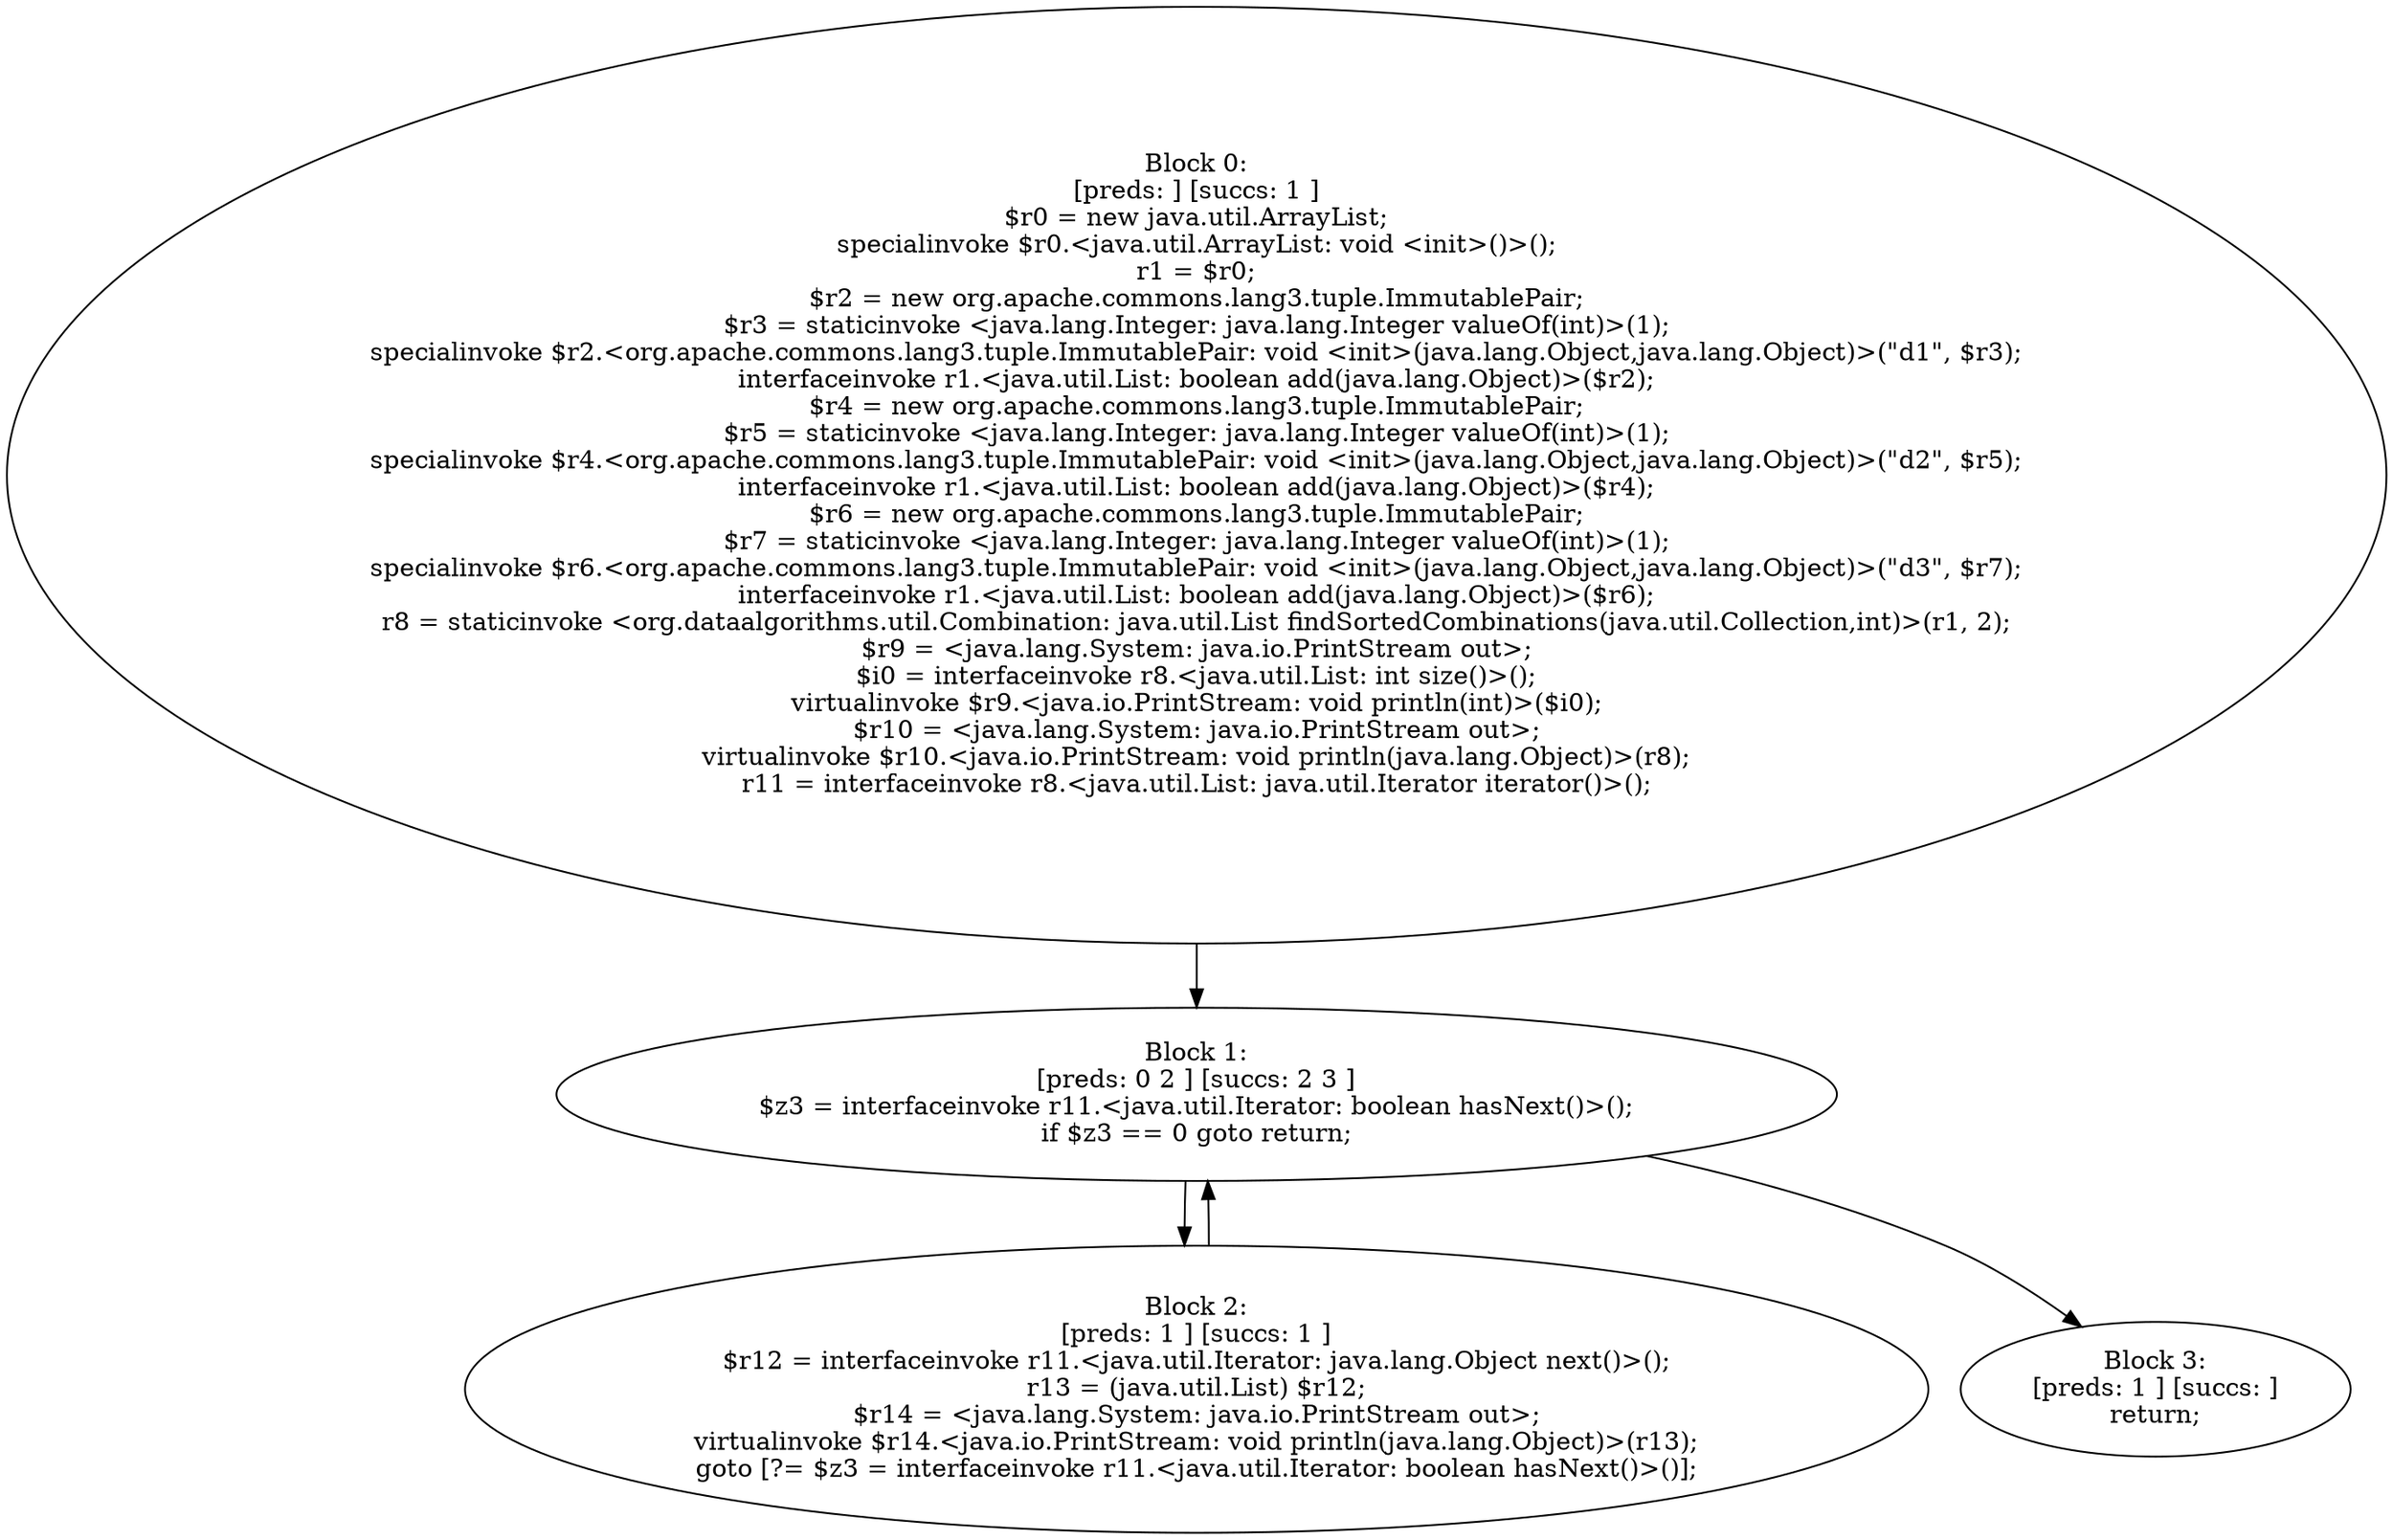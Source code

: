 digraph "unitGraph" {
    "Block 0:
[preds: ] [succs: 1 ]
$r0 = new java.util.ArrayList;
specialinvoke $r0.<java.util.ArrayList: void <init>()>();
r1 = $r0;
$r2 = new org.apache.commons.lang3.tuple.ImmutablePair;
$r3 = staticinvoke <java.lang.Integer: java.lang.Integer valueOf(int)>(1);
specialinvoke $r2.<org.apache.commons.lang3.tuple.ImmutablePair: void <init>(java.lang.Object,java.lang.Object)>(\"d1\", $r3);
interfaceinvoke r1.<java.util.List: boolean add(java.lang.Object)>($r2);
$r4 = new org.apache.commons.lang3.tuple.ImmutablePair;
$r5 = staticinvoke <java.lang.Integer: java.lang.Integer valueOf(int)>(1);
specialinvoke $r4.<org.apache.commons.lang3.tuple.ImmutablePair: void <init>(java.lang.Object,java.lang.Object)>(\"d2\", $r5);
interfaceinvoke r1.<java.util.List: boolean add(java.lang.Object)>($r4);
$r6 = new org.apache.commons.lang3.tuple.ImmutablePair;
$r7 = staticinvoke <java.lang.Integer: java.lang.Integer valueOf(int)>(1);
specialinvoke $r6.<org.apache.commons.lang3.tuple.ImmutablePair: void <init>(java.lang.Object,java.lang.Object)>(\"d3\", $r7);
interfaceinvoke r1.<java.util.List: boolean add(java.lang.Object)>($r6);
r8 = staticinvoke <org.dataalgorithms.util.Combination: java.util.List findSortedCombinations(java.util.Collection,int)>(r1, 2);
$r9 = <java.lang.System: java.io.PrintStream out>;
$i0 = interfaceinvoke r8.<java.util.List: int size()>();
virtualinvoke $r9.<java.io.PrintStream: void println(int)>($i0);
$r10 = <java.lang.System: java.io.PrintStream out>;
virtualinvoke $r10.<java.io.PrintStream: void println(java.lang.Object)>(r8);
r11 = interfaceinvoke r8.<java.util.List: java.util.Iterator iterator()>();
"
    "Block 1:
[preds: 0 2 ] [succs: 2 3 ]
$z3 = interfaceinvoke r11.<java.util.Iterator: boolean hasNext()>();
if $z3 == 0 goto return;
"
    "Block 2:
[preds: 1 ] [succs: 1 ]
$r12 = interfaceinvoke r11.<java.util.Iterator: java.lang.Object next()>();
r13 = (java.util.List) $r12;
$r14 = <java.lang.System: java.io.PrintStream out>;
virtualinvoke $r14.<java.io.PrintStream: void println(java.lang.Object)>(r13);
goto [?= $z3 = interfaceinvoke r11.<java.util.Iterator: boolean hasNext()>()];
"
    "Block 3:
[preds: 1 ] [succs: ]
return;
"
    "Block 0:
[preds: ] [succs: 1 ]
$r0 = new java.util.ArrayList;
specialinvoke $r0.<java.util.ArrayList: void <init>()>();
r1 = $r0;
$r2 = new org.apache.commons.lang3.tuple.ImmutablePair;
$r3 = staticinvoke <java.lang.Integer: java.lang.Integer valueOf(int)>(1);
specialinvoke $r2.<org.apache.commons.lang3.tuple.ImmutablePair: void <init>(java.lang.Object,java.lang.Object)>(\"d1\", $r3);
interfaceinvoke r1.<java.util.List: boolean add(java.lang.Object)>($r2);
$r4 = new org.apache.commons.lang3.tuple.ImmutablePair;
$r5 = staticinvoke <java.lang.Integer: java.lang.Integer valueOf(int)>(1);
specialinvoke $r4.<org.apache.commons.lang3.tuple.ImmutablePair: void <init>(java.lang.Object,java.lang.Object)>(\"d2\", $r5);
interfaceinvoke r1.<java.util.List: boolean add(java.lang.Object)>($r4);
$r6 = new org.apache.commons.lang3.tuple.ImmutablePair;
$r7 = staticinvoke <java.lang.Integer: java.lang.Integer valueOf(int)>(1);
specialinvoke $r6.<org.apache.commons.lang3.tuple.ImmutablePair: void <init>(java.lang.Object,java.lang.Object)>(\"d3\", $r7);
interfaceinvoke r1.<java.util.List: boolean add(java.lang.Object)>($r6);
r8 = staticinvoke <org.dataalgorithms.util.Combination: java.util.List findSortedCombinations(java.util.Collection,int)>(r1, 2);
$r9 = <java.lang.System: java.io.PrintStream out>;
$i0 = interfaceinvoke r8.<java.util.List: int size()>();
virtualinvoke $r9.<java.io.PrintStream: void println(int)>($i0);
$r10 = <java.lang.System: java.io.PrintStream out>;
virtualinvoke $r10.<java.io.PrintStream: void println(java.lang.Object)>(r8);
r11 = interfaceinvoke r8.<java.util.List: java.util.Iterator iterator()>();
"->"Block 1:
[preds: 0 2 ] [succs: 2 3 ]
$z3 = interfaceinvoke r11.<java.util.Iterator: boolean hasNext()>();
if $z3 == 0 goto return;
";
    "Block 1:
[preds: 0 2 ] [succs: 2 3 ]
$z3 = interfaceinvoke r11.<java.util.Iterator: boolean hasNext()>();
if $z3 == 0 goto return;
"->"Block 2:
[preds: 1 ] [succs: 1 ]
$r12 = interfaceinvoke r11.<java.util.Iterator: java.lang.Object next()>();
r13 = (java.util.List) $r12;
$r14 = <java.lang.System: java.io.PrintStream out>;
virtualinvoke $r14.<java.io.PrintStream: void println(java.lang.Object)>(r13);
goto [?= $z3 = interfaceinvoke r11.<java.util.Iterator: boolean hasNext()>()];
";
    "Block 1:
[preds: 0 2 ] [succs: 2 3 ]
$z3 = interfaceinvoke r11.<java.util.Iterator: boolean hasNext()>();
if $z3 == 0 goto return;
"->"Block 3:
[preds: 1 ] [succs: ]
return;
";
    "Block 2:
[preds: 1 ] [succs: 1 ]
$r12 = interfaceinvoke r11.<java.util.Iterator: java.lang.Object next()>();
r13 = (java.util.List) $r12;
$r14 = <java.lang.System: java.io.PrintStream out>;
virtualinvoke $r14.<java.io.PrintStream: void println(java.lang.Object)>(r13);
goto [?= $z3 = interfaceinvoke r11.<java.util.Iterator: boolean hasNext()>()];
"->"Block 1:
[preds: 0 2 ] [succs: 2 3 ]
$z3 = interfaceinvoke r11.<java.util.Iterator: boolean hasNext()>();
if $z3 == 0 goto return;
";
}
